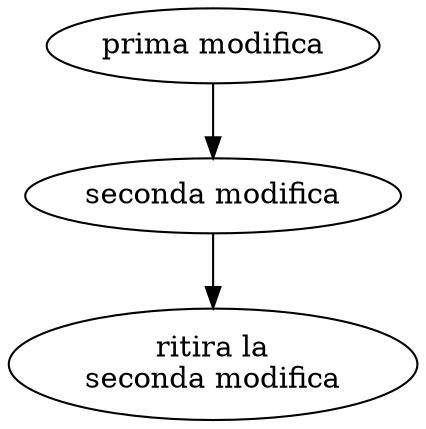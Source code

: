 digraph undo_simple {
	"prima modifica" -> "seconda modifica";
	"seconda modifica" -> "ritira la\nseconda modifica";
}
